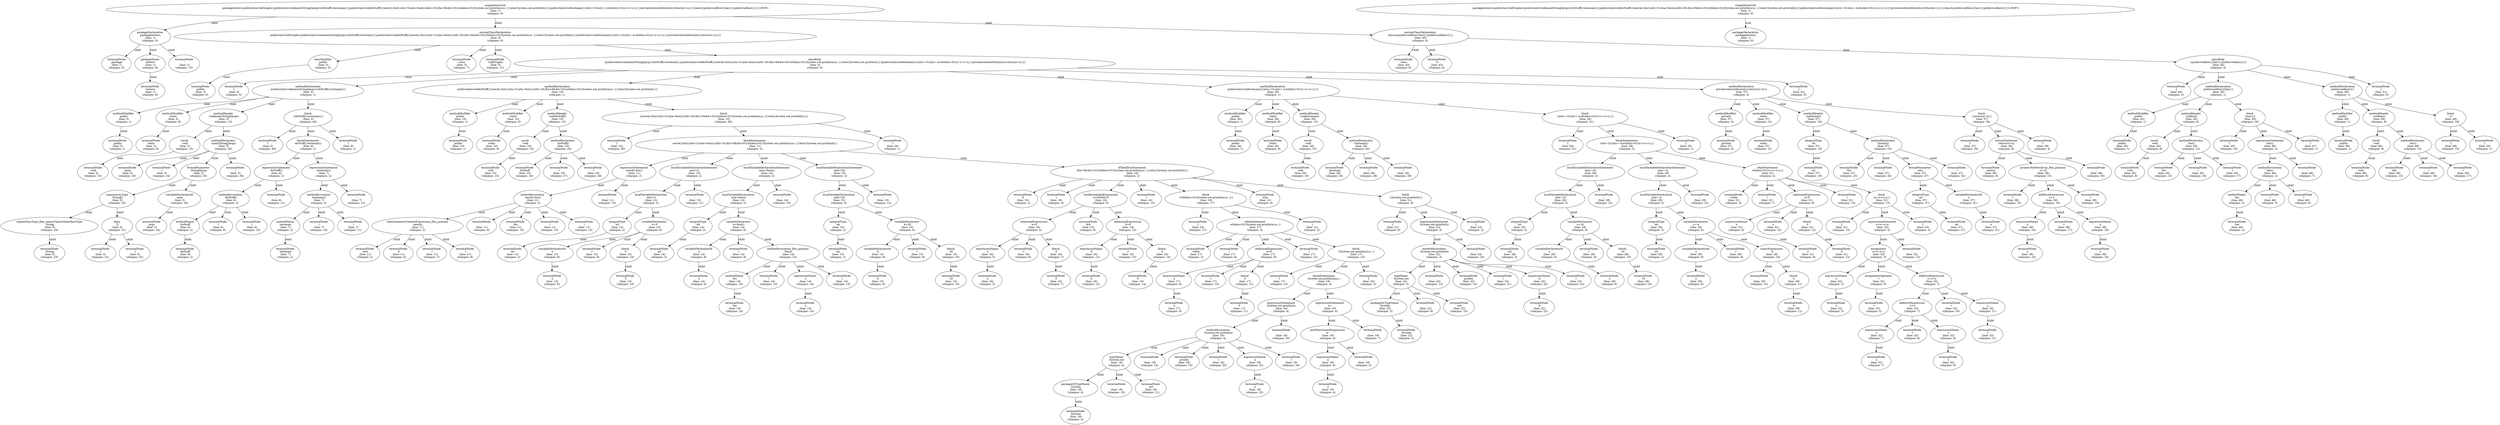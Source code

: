digraph G {
00[label="compilationUnit\n packagetesters;publicclassCallGraphs{publicstaticvoidmain(String[]args){doStuff();testmain();}publicstaticvoiddoStuff(){newA().foo();intx=5;inta=foo(x);intb=20;if(a>0&&b>0){while(a>0){System.out.println(a);a--;}}else{System.out.println(b);}}publicstaticvoidtestmain(){intx=10;inty=-4;while(x>0){x=x+x+y;}}privatestaticintfoo(intx){return(x+x);}}classA{publicvoidfoo(){bar();}publicvoidbar(){}}<EOF>\n (line: 1)\n (charpos: 0) "]
11[label="packageDeclaration\n packagetesters;\n (line: 1)\n (charpos: 0) "]
22[label="terminalNode\n package\n (line: 1)\n (charpos: 0) "]
23[label="packageName\n testers\n (line: 1)\n (charpos: 8) "]
34[label="terminalNode\n testers\n (line: 1)\n (charpos: 8) "]
25[label="terminalNode\n ;\n (line: 1)\n (charpos: 15) "]
16[label="normalClassDeclaration\n publicclassCallGraphs{publicstaticvoidmain(String[]args){doStuff();testmain();}publicstaticvoiddoStuff(){newA().foo();intx=5;inta=foo(x);intb=20;if(a>0&&b>0){while(a>0){System.out.println(a);a--;}}else{System.out.println(b);}}publicstaticvoidtestmain(){intx=10;inty=-4;while(x>0){x=x+x+y;}}privatestaticintfoo(intx){return(x+x);}}\n (line: 3)\n (charpos: 0) "]
27[label="classModifier\n public\n (line: 3)\n (charpos: 0) "]
38[label="terminalNode\n public\n (line: 3)\n (charpos: 0) "]
29[label="terminalNode\n class\n (line: 3)\n (charpos: 7) "]
210[label="terminalNode\n CallGraphs\n (line: 3)\n (charpos: 13) "]
211[label="classBody\n {publicstaticvoidmain(String[]args){doStuff();testmain();}publicstaticvoiddoStuff(){newA().foo();intx=5;inta=foo(x);intb=20;if(a>0&&b>0){while(a>0){System.out.println(a);a--;}}else{System.out.println(b);}}publicstaticvoidtestmain(){intx=10;inty=-4;while(x>0){x=x+x+y;}}privatestaticintfoo(intx){return(x+x);}}\n (line: 4)\n (charpos: 0) "]
312[label="terminalNode\n {\n (line: 4)\n (charpos: 0) "]
313[label="methodDeclaration\n publicstaticvoidmain(String[]args){doStuff();testmain();}\n (line: 5)\n (charpos: 1) "]
414[label="methodModifier\n public\n (line: 5)\n (charpos: 1) "]
515[label="terminalNode\n public\n (line: 5)\n (charpos: 1) "]
416[label="methodModifier\n static\n (line: 5)\n (charpos: 8) "]
517[label="terminalNode\n static\n (line: 5)\n (charpos: 8) "]
418[label="methodHeader\n voidmain(String[]args)\n (line: 5)\n (charpos: 15) "]
519[label="result\n void\n (line: 5)\n (charpos: 15) "]
620[label="terminalNode\n void\n (line: 5)\n (charpos: 15) "]
521[label="methodDeclarator\n main(String[]args)\n (line: 5)\n (charpos: 20) "]
622[label="terminalNode\n main\n (line: 5)\n (charpos: 20) "]
623[label="terminalNode\n (\n (line: 5)\n (charpos: 24) "]
624[label="formalParameter\n String[]args\n (line: 5)\n (charpos: 25) "]
725[label="unannArrayType\n String[]\n (line: 5)\n (charpos: 25) "]
826[label="unannClassType_lfno_unannClassOrInterfaceType\n String\n (line: 5)\n (charpos: 25) "]
927[label="terminalNode\n String\n (line: 5)\n (charpos: 25) "]
828[label="dims\n []\n (line: 5)\n (charpos: 31) "]
929[label="terminalNode\n [\n (line: 5)\n (charpos: 31) "]
930[label="terminalNode\n ]\n (line: 5)\n (charpos: 32) "]
731[label="variableDeclaratorId\n args\n (line: 5)\n (charpos: 34) "]
832[label="terminalNode\n args\n (line: 5)\n (charpos: 34) "]
633[label="terminalNode\n )\n (line: 5)\n (charpos: 38) "]
434[label="block\n {doStuff();testmain();}\n (line: 5)\n (charpos: 40) "]
535[label="terminalNode\n {\n (line: 5)\n (charpos: 40) "]
536[label="blockStatements\n doStuff();testmain();\n (line: 6)\n (charpos: 2) "]
637[label="expressionStatement\n doStuff();\n (line: 6)\n (charpos: 2) "]
738[label="methodInvocation\n doStuff()\n (line: 6)\n (charpos: 2) "]
839[label="methodName\n doStuff\n (line: 6)\n (charpos: 2) "]
940[label="terminalNode\n doStuff\n (line: 6)\n (charpos: 2) "]
841[label="terminalNode\n (\n (line: 6)\n (charpos: 9) "]
842[label="terminalNode\n )\n (line: 6)\n (charpos: 10) "]
743[label="terminalNode\n ;\n (line: 6)\n (charpos: 11) "]
644[label="expressionStatement\n testmain();\n (line: 7)\n (charpos: 2) "]
745[label="methodInvocation\n testmain()\n (line: 7)\n (charpos: 2) "]
846[label="methodName\n testmain\n (line: 7)\n (charpos: 2) "]
947[label="terminalNode\n testmain\n (line: 7)\n (charpos: 2) "]
848[label="terminalNode\n (\n (line: 7)\n (charpos: 10) "]
849[label="terminalNode\n )\n (line: 7)\n (charpos: 11) "]
750[label="terminalNode\n ;\n (line: 7)\n (charpos: 12) "]
551[label="terminalNode\n }\n (line: 8)\n (charpos: 1) "]
352[label="methodDeclaration\n publicstaticvoiddoStuff(){newA().foo();intx=5;inta=foo(x);intb=20;if(a>0&&b>0){while(a>0){System.out.println(a);a--;}}else{System.out.println(b);}}\n (line: 10)\n (charpos: 1) "]
453[label="methodModifier\n public\n (line: 10)\n (charpos: 1) "]
554[label="terminalNode\n public\n (line: 10)\n (charpos: 1) "]
455[label="methodModifier\n static\n (line: 10)\n (charpos: 8) "]
556[label="terminalNode\n static\n (line: 10)\n (charpos: 8) "]
457[label="methodHeader\n voiddoStuff()\n (line: 10)\n (charpos: 15) "]
558[label="result\n void\n (line: 10)\n (charpos: 15) "]
659[label="terminalNode\n void\n (line: 10)\n (charpos: 15) "]
560[label="methodDeclarator\n doStuff()\n (line: 10)\n (charpos: 20) "]
661[label="terminalNode\n doStuff\n (line: 10)\n (charpos: 20) "]
662[label="terminalNode\n (\n (line: 10)\n (charpos: 27) "]
663[label="terminalNode\n )\n (line: 10)\n (charpos: 28) "]
464[label="block\n {newA().foo();intx=5;inta=foo(x);intb=20;if(a>0&&b>0){while(a>0){System.out.println(a);a--;}}else{System.out.println(b);}}\n (line: 10)\n (charpos: 30) "]
565[label="terminalNode\n {\n (line: 10)\n (charpos: 30) "]
566[label="blockStatements\n newA().foo();intx=5;inta=foo(x);intb=20;if(a>0&&b>0){while(a>0){System.out.println(a);a--;}}else{System.out.println(b);}\n (line: 11)\n (charpos: 2) "]
667[label="expressionStatement\n newA().foo();\n (line: 11)\n (charpos: 2) "]
768[label="methodInvocation\n newA().foo()\n (line: 11)\n (charpos: 2) "]
869[label="classInstanceCreationExpression_lfno_primary\n newA()\n (line: 11)\n (charpos: 2) "]
970[label="terminalNode\n new\n (line: 11)\n (charpos: 2) "]
971[label="terminalNode\n A\n (line: 11)\n (charpos: 6) "]
972[label="terminalNode\n (\n (line: 11)\n (charpos: 7) "]
973[label="terminalNode\n )\n (line: 11)\n (charpos: 8) "]
874[label="terminalNode\n .\n (line: 11)\n (charpos: 9) "]
875[label="terminalNode\n foo\n (line: 11)\n (charpos: 10) "]
876[label="terminalNode\n (\n (line: 11)\n (charpos: 13) "]
877[label="terminalNode\n )\n (line: 11)\n (charpos: 14) "]
778[label="terminalNode\n ;\n (line: 11)\n (charpos: 15) "]
679[label="localVariableDeclarationStatement\n intx=5;\n (line: 13)\n (charpos: 2) "]
780[label="localVariableDeclaration\n intx=5\n (line: 13)\n (charpos: 2) "]
881[label="integralType\n int\n (line: 13)\n (charpos: 2) "]
982[label="terminalNode\n int\n (line: 13)\n (charpos: 2) "]
883[label="variableDeclarator\n x=5\n (line: 13)\n (charpos: 6) "]
984[label="variableDeclaratorId\n x\n (line: 13)\n (charpos: 6) "]
1085[label="terminalNode\n x\n (line: 13)\n (charpos: 6) "]
986[label="terminalNode\n =\n (line: 13)\n (charpos: 8) "]
987[label="literal\n 5\n (line: 13)\n (charpos: 10) "]
1088[label="terminalNode\n 5\n (line: 13)\n (charpos: 10) "]
789[label="terminalNode\n ;\n (line: 13)\n (charpos: 11) "]
690[label="localVariableDeclarationStatement\n inta=foo(x);\n (line: 14)\n (charpos: 2) "]
791[label="localVariableDeclaration\n inta=foo(x)\n (line: 14)\n (charpos: 2) "]
892[label="integralType\n int\n (line: 14)\n (charpos: 2) "]
993[label="terminalNode\n int\n (line: 14)\n (charpos: 2) "]
894[label="variableDeclarator\n a=foo(x)\n (line: 14)\n (charpos: 6) "]
995[label="variableDeclaratorId\n a\n (line: 14)\n (charpos: 6) "]
1096[label="terminalNode\n a\n (line: 14)\n (charpos: 6) "]
997[label="terminalNode\n =\n (line: 14)\n (charpos: 8) "]
998[label="methodInvocation_lfno_primary\n foo(x)\n (line: 14)\n (charpos: 10) "]
1099[label="methodName\n foo\n (line: 14)\n (charpos: 10) "]
11100[label="terminalNode\n foo\n (line: 14)\n (charpos: 10) "]
10101[label="terminalNode\n (\n (line: 14)\n (charpos: 13) "]
10102[label="expressionName\n x\n (line: 14)\n (charpos: 14) "]
11103[label="terminalNode\n x\n (line: 14)\n (charpos: 14) "]
10104[label="terminalNode\n )\n (line: 14)\n (charpos: 15) "]
7105[label="terminalNode\n ;\n (line: 14)\n (charpos: 16) "]
6106[label="localVariableDeclarationStatement\n intb=20;\n (line: 15)\n (charpos: 2) "]
7107[label="localVariableDeclaration\n intb=20\n (line: 15)\n (charpos: 2) "]
8108[label="integralType\n int\n (line: 15)\n (charpos: 2) "]
9109[label="terminalNode\n int\n (line: 15)\n (charpos: 2) "]
8110[label="variableDeclarator\n b=20\n (line: 15)\n (charpos: 6) "]
9111[label="variableDeclaratorId\n b\n (line: 15)\n (charpos: 6) "]
10112[label="terminalNode\n b\n (line: 15)\n (charpos: 6) "]
9113[label="terminalNode\n =\n (line: 15)\n (charpos: 8) "]
9114[label="literal\n 20\n (line: 15)\n (charpos: 10) "]
10115[label="terminalNode\n 20\n (line: 15)\n (charpos: 10) "]
7116[label="terminalNode\n ;\n (line: 15)\n (charpos: 12) "]
6117[label="ifThenElseStatement\n if(a>0&&b>0){while(a>0){System.out.println(a);a--;}}else{System.out.println(b);}\n (line: 16)\n (charpos: 2) "]
7118[label="terminalNode\n if\n (line: 16)\n (charpos: 2) "]
7119[label="terminalNode\n (\n (line: 16)\n (charpos: 4) "]
7120[label="conditionalAndExpression\n a>0&&b>0\n (line: 16)\n (charpos: 5) "]
8121[label="relationalExpression\n a>0\n (line: 16)\n (charpos: 5) "]
9122[label="expressionName\n a\n (line: 16)\n (charpos: 5) "]
10123[label="terminalNode\n a\n (line: 16)\n (charpos: 5) "]
9124[label="terminalNode\n >\n (line: 16)\n (charpos: 6) "]
9125[label="literal\n 0\n (line: 16)\n (charpos: 7) "]
10126[label="terminalNode\n 0\n (line: 16)\n (charpos: 7) "]
8127[label="terminalNode\n &&\n (line: 16)\n (charpos: 9) "]
8128[label="relationalExpression\n b>0\n (line: 16)\n (charpos: 12) "]
9129[label="expressionName\n b\n (line: 16)\n (charpos: 12) "]
10130[label="terminalNode\n b\n (line: 16)\n (charpos: 12) "]
9131[label="terminalNode\n >\n (line: 16)\n (charpos: 13) "]
9132[label="literal\n 0\n (line: 16)\n (charpos: 14) "]
10133[label="terminalNode\n 0\n (line: 16)\n (charpos: 14) "]
7134[label="terminalNode\n )\n (line: 16)\n (charpos: 15) "]
7135[label="block\n {while(a>0){System.out.println(a);a--;}}\n (line: 16)\n (charpos: 17) "]
8136[label="terminalNode\n {\n (line: 16)\n (charpos: 17) "]
8137[label="whileStatement\n while(a>0){System.out.println(a);a--;}\n (line: 17)\n (charpos: 3) "]
9138[label="terminalNode\n while\n (line: 17)\n (charpos: 3) "]
9139[label="terminalNode\n (\n (line: 17)\n (charpos: 8) "]
9140[label="relationalExpression\n a>0\n (line: 17)\n (charpos: 9) "]
10141[label="expressionName\n a\n (line: 17)\n (charpos: 9) "]
11142[label="terminalNode\n a\n (line: 17)\n (charpos: 9) "]
10143[label="terminalNode\n >\n (line: 17)\n (charpos: 10) "]
10144[label="literal\n 0\n (line: 17)\n (charpos: 11) "]
11145[label="terminalNode\n 0\n (line: 17)\n (charpos: 11) "]
9146[label="terminalNode\n )\n (line: 17)\n (charpos: 12) "]
9147[label="block\n {System.out.println(a);a--;}\n (line: 17)\n (charpos: 13) "]
10148[label="terminalNode\n {\n (line: 17)\n (charpos: 13) "]
10149[label="blockStatements\n System.out.println(a);a--;\n (line: 18)\n (charpos: 4) "]
11150[label="expressionStatement\n System.out.println(a);\n (line: 18)\n (charpos: 4) "]
12151[label="methodInvocation\n System.out.println(a)\n (line: 18)\n (charpos: 4) "]
13152[label="typeName\n System.out\n (line: 18)\n (charpos: 4) "]
14153[label="packageOrTypeName\n System\n (line: 18)\n (charpos: 4) "]
15154[label="terminalNode\n System\n (line: 18)\n (charpos: 4) "]
14155[label="terminalNode\n .\n (line: 18)\n (charpos: 10) "]
14156[label="terminalNode\n out\n (line: 18)\n (charpos: 11) "]
13157[label="terminalNode\n .\n (line: 18)\n (charpos: 14) "]
13158[label="terminalNode\n println\n (line: 18)\n (charpos: 15) "]
13159[label="terminalNode\n (\n (line: 18)\n (charpos: 22) "]
13160[label="expressionName\n a\n (line: 18)\n (charpos: 23) "]
14161[label="terminalNode\n a\n (line: 18)\n (charpos: 23) "]
13162[label="terminalNode\n )\n (line: 18)\n (charpos: 24) "]
12163[label="terminalNode\n ;\n (line: 18)\n (charpos: 25) "]
11164[label="expressionStatement\n a--;\n (line: 19)\n (charpos: 4) "]
12165[label="postDecrementExpression\n a--\n (line: 19)\n (charpos: 4) "]
13166[label="expressionName\n a\n (line: 19)\n (charpos: 4) "]
14167[label="terminalNode\n a\n (line: 19)\n (charpos: 4) "]
13168[label="terminalNode\n --\n (line: 19)\n (charpos: 5) "]
12169[label="terminalNode\n ;\n (line: 19)\n (charpos: 7) "]
10170[label="terminalNode\n }\n (line: 20)\n (charpos: 3) "]
8171[label="terminalNode\n }\n (line: 21)\n (charpos: 2) "]
7172[label="terminalNode\n else\n (line: 21)\n (charpos: 4) "]
7173[label="block\n {System.out.println(b);}\n (line: 21)\n (charpos: 9) "]
8174[label="terminalNode\n {\n (line: 21)\n (charpos: 9) "]
8175[label="expressionStatement\n System.out.println(b);\n (line: 22)\n (charpos: 3) "]
9176[label="methodInvocation\n System.out.println(b)\n (line: 22)\n (charpos: 3) "]
10177[label="typeName\n System.out\n (line: 22)\n (charpos: 3) "]
11178[label="packageOrTypeName\n System\n (line: 22)\n (charpos: 3) "]
12179[label="terminalNode\n System\n (line: 22)\n (charpos: 3) "]
11180[label="terminalNode\n .\n (line: 22)\n (charpos: 9) "]
11181[label="terminalNode\n out\n (line: 22)\n (charpos: 10) "]
10182[label="terminalNode\n .\n (line: 22)\n (charpos: 13) "]
10183[label="terminalNode\n println\n (line: 22)\n (charpos: 14) "]
10184[label="terminalNode\n (\n (line: 22)\n (charpos: 21) "]
10185[label="expressionName\n b\n (line: 22)\n (charpos: 22) "]
11186[label="terminalNode\n b\n (line: 22)\n (charpos: 22) "]
10187[label="terminalNode\n )\n (line: 22)\n (charpos: 23) "]
9188[label="terminalNode\n ;\n (line: 22)\n (charpos: 24) "]
8189[label="terminalNode\n }\n (line: 23)\n (charpos: 2) "]
5190[label="terminalNode\n }\n (line: 24)\n (charpos: 1) "]
3191[label="methodDeclaration\n publicstaticvoidtestmain(){intx=10;inty=-4;while(x>0){x=x+x+y;}}\n (line: 26)\n (charpos: 1) "]
4192[label="methodModifier\n public\n (line: 26)\n (charpos: 1) "]
5193[label="terminalNode\n public\n (line: 26)\n (charpos: 1) "]
4194[label="methodModifier\n static\n (line: 26)\n (charpos: 8) "]
5195[label="terminalNode\n static\n (line: 26)\n (charpos: 8) "]
4196[label="methodHeader\n voidtestmain()\n (line: 26)\n (charpos: 15) "]
5197[label="result\n void\n (line: 26)\n (charpos: 15) "]
6198[label="terminalNode\n void\n (line: 26)\n (charpos: 15) "]
5199[label="methodDeclarator\n testmain()\n (line: 26)\n (charpos: 20) "]
6200[label="terminalNode\n testmain\n (line: 26)\n (charpos: 20) "]
6201[label="terminalNode\n (\n (line: 26)\n (charpos: 28) "]
6202[label="terminalNode\n )\n (line: 26)\n (charpos: 29) "]
4203[label="block\n {intx=10;inty=-4;while(x>0){x=x+x+y;}}\n (line: 26)\n (charpos: 31) "]
5204[label="terminalNode\n {\n (line: 26)\n (charpos: 31) "]
5205[label="blockStatements\n intx=10;inty=-4;while(x>0){x=x+x+y;}\n (line: 28)\n (charpos: 2) "]
6206[label="localVariableDeclarationStatement\n intx=10;\n (line: 28)\n (charpos: 2) "]
7207[label="localVariableDeclaration\n intx=10\n (line: 28)\n (charpos: 2) "]
8208[label="integralType\n int\n (line: 28)\n (charpos: 2) "]
9209[label="terminalNode\n int\n (line: 28)\n (charpos: 2) "]
8210[label="variableDeclarator\n x=10\n (line: 28)\n (charpos: 6) "]
9211[label="variableDeclaratorId\n x\n (line: 28)\n (charpos: 6) "]
10212[label="terminalNode\n x\n (line: 28)\n (charpos: 6) "]
9213[label="terminalNode\n =\n (line: 28)\n (charpos: 8) "]
9214[label="literal\n 10\n (line: 28)\n (charpos: 10) "]
10215[label="terminalNode\n 10\n (line: 28)\n (charpos: 10) "]
7216[label="terminalNode\n ;\n (line: 28)\n (charpos: 12) "]
6217[label="localVariableDeclarationStatement\n inty=-4;\n (line: 29)\n (charpos: 2) "]
7218[label="localVariableDeclaration\n inty=-4\n (line: 29)\n (charpos: 2) "]
8219[label="integralType\n int\n (line: 29)\n (charpos: 2) "]
9220[label="terminalNode\n int\n (line: 29)\n (charpos: 2) "]
8221[label="variableDeclarator\n y=-4\n (line: 29)\n (charpos: 6) "]
9222[label="variableDeclaratorId\n y\n (line: 29)\n (charpos: 6) "]
10223[label="terminalNode\n y\n (line: 29)\n (charpos: 6) "]
9224[label="terminalNode\n =\n (line: 29)\n (charpos: 8) "]
9225[label="unaryExpression\n -4\n (line: 29)\n (charpos: 10) "]
10226[label="terminalNode\n -\n (line: 29)\n (charpos: 10) "]
10227[label="literal\n 4\n (line: 29)\n (charpos: 11) "]
11228[label="terminalNode\n 4\n (line: 29)\n (charpos: 11) "]
7229[label="terminalNode\n ;\n (line: 29)\n (charpos: 12) "]
6230[label="whileStatement\n while(x>0){x=x+x+y;}\n (line: 31)\n (charpos: 2) "]
7231[label="terminalNode\n while\n (line: 31)\n (charpos: 2) "]
7232[label="terminalNode\n (\n (line: 31)\n (charpos: 7) "]
7233[label="relationalExpression\n x>0\n (line: 31)\n (charpos: 8) "]
8234[label="expressionName\n x\n (line: 31)\n (charpos: 8) "]
9235[label="terminalNode\n x\n (line: 31)\n (charpos: 8) "]
8236[label="terminalNode\n >\n (line: 31)\n (charpos: 10) "]
8237[label="literal\n 0\n (line: 31)\n (charpos: 12) "]
9238[label="terminalNode\n 0\n (line: 31)\n (charpos: 12) "]
7239[label="terminalNode\n )\n (line: 31)\n (charpos: 13) "]
7240[label="block\n {x=x+x+y;}\n (line: 31)\n (charpos: 15) "]
8241[label="terminalNode\n {\n (line: 31)\n (charpos: 15) "]
8242[label="expressionStatement\n x=x+x+y;\n (line: 32)\n (charpos: 3) "]
9243[label="assignment\n x=x+x+y\n (line: 32)\n (charpos: 3) "]
10244[label="expressionName\n x\n (line: 32)\n (charpos: 3) "]
11245[label="terminalNode\n x\n (line: 32)\n (charpos: 3) "]
10246[label="assignmentOperator\n =\n (line: 32)\n (charpos: 5) "]
11247[label="terminalNode\n =\n (line: 32)\n (charpos: 5) "]
10248[label="additiveExpression\n x+x+y\n (line: 32)\n (charpos: 7) "]
11249[label="additiveExpression\n x+x\n (line: 32)\n (charpos: 7) "]
12250[label="expressionName\n x\n (line: 32)\n (charpos: 7) "]
13251[label="terminalNode\n x\n (line: 32)\n (charpos: 7) "]
12252[label="terminalNode\n +\n (line: 32)\n (charpos: 8) "]
12253[label="expressionName\n x\n (line: 32)\n (charpos: 9) "]
13254[label="terminalNode\n x\n (line: 32)\n (charpos: 9) "]
11255[label="terminalNode\n +\n (line: 32)\n (charpos: 10) "]
11256[label="expressionName\n y\n (line: 32)\n (charpos: 11) "]
12257[label="terminalNode\n y\n (line: 32)\n (charpos: 11) "]
9258[label="terminalNode\n ;\n (line: 32)\n (charpos: 12) "]
8259[label="terminalNode\n }\n (line: 33)\n (charpos: 2) "]
5260[label="terminalNode\n }\n (line: 35)\n (charpos: 1) "]
3261[label="methodDeclaration\n privatestaticintfoo(intx){return(x+x);}\n (line: 37)\n (charpos: 4) "]
4262[label="methodModifier\n private\n (line: 37)\n (charpos: 4) "]
5263[label="terminalNode\n private\n (line: 37)\n (charpos: 4) "]
4264[label="methodModifier\n static\n (line: 37)\n (charpos: 12) "]
5265[label="terminalNode\n static\n (line: 37)\n (charpos: 12) "]
4266[label="methodHeader\n intfoo(intx)\n (line: 37)\n (charpos: 19) "]
5267[label="integralType\n int\n (line: 37)\n (charpos: 19) "]
6268[label="terminalNode\n int\n (line: 37)\n (charpos: 19) "]
5269[label="methodDeclarator\n foo(intx)\n (line: 37)\n (charpos: 23) "]
6270[label="terminalNode\n foo\n (line: 37)\n (charpos: 23) "]
6271[label="terminalNode\n (\n (line: 37)\n (charpos: 26) "]
6272[label="formalParameter\n intx\n (line: 37)\n (charpos: 27) "]
7273[label="integralType\n int\n (line: 37)\n (charpos: 27) "]
8274[label="terminalNode\n int\n (line: 37)\n (charpos: 27) "]
7275[label="variableDeclaratorId\n x\n (line: 37)\n (charpos: 31) "]
8276[label="terminalNode\n x\n (line: 37)\n (charpos: 31) "]
6277[label="terminalNode\n )\n (line: 37)\n (charpos: 32) "]
4278[label="block\n {return(x+x);}\n (line: 37)\n (charpos: 34) "]
5279[label="terminalNode\n {\n (line: 37)\n (charpos: 34) "]
5280[label="returnStatement\n return(x+x);\n (line: 38)\n (charpos: 8) "]
6281[label="terminalNode\n return\n (line: 38)\n (charpos: 8) "]
6282[label="primaryNoNewArray_lfno_primary\n (x+x)\n (line: 38)\n (charpos: 15) "]
7283[label="terminalNode\n (\n (line: 38)\n (charpos: 15) "]
7284[label="additiveExpression\n x+x\n (line: 38)\n (charpos: 16) "]
8285[label="expressionName\n x\n (line: 38)\n (charpos: 16) "]
9286[label="terminalNode\n x\n (line: 38)\n (charpos: 16) "]
8287[label="terminalNode\n +\n (line: 38)\n (charpos: 17) "]
8288[label="expressionName\n x\n (line: 38)\n (charpos: 18) "]
9289[label="terminalNode\n x\n (line: 38)\n (charpos: 18) "]
7290[label="terminalNode\n )\n (line: 38)\n (charpos: 19) "]
6291[label="terminalNode\n ;\n (line: 38)\n (charpos: 20) "]
5292[label="terminalNode\n }\n (line: 39)\n (charpos: 4) "]
3293[label="terminalNode\n }\n (line: 41)\n (charpos: 0) "]
1294[label="normalClassDeclaration\n classA{publicvoidfoo(){bar();}publicvoidbar(){}}\n (line: 43)\n (charpos: 0) "]
2295[label="terminalNode\n class\n (line: 43)\n (charpos: 0) "]
2296[label="terminalNode\n A\n (line: 43)\n (charpos: 6) "]
2297[label="classBody\n {publicvoidfoo(){bar();}publicvoidbar(){}}\n (line: 44)\n (charpos: 0) "]
3298[label="terminalNode\n {\n (line: 44)\n (charpos: 0) "]
3299[label="methodDeclaration\n publicvoidfoo(){bar();}\n (line: 45)\n (charpos: 1) "]
4300[label="methodModifier\n public\n (line: 45)\n (charpos: 1) "]
5301[label="terminalNode\n public\n (line: 45)\n (charpos: 1) "]
4302[label="methodHeader\n voidfoo()\n (line: 45)\n (charpos: 8) "]
5303[label="result\n void\n (line: 45)\n (charpos: 8) "]
6304[label="terminalNode\n void\n (line: 45)\n (charpos: 8) "]
5305[label="methodDeclarator\n foo()\n (line: 45)\n (charpos: 13) "]
6306[label="terminalNode\n foo\n (line: 45)\n (charpos: 13) "]
6307[label="terminalNode\n (\n (line: 45)\n (charpos: 16) "]
6308[label="terminalNode\n )\n (line: 45)\n (charpos: 17) "]
4309[label="block\n {bar();}\n (line: 45)\n (charpos: 19) "]
5310[label="terminalNode\n {\n (line: 45)\n (charpos: 19) "]
5311[label="expressionStatement\n bar();\n (line: 46)\n (charpos: 2) "]
6312[label="methodInvocation\n bar()\n (line: 46)\n (charpos: 2) "]
7313[label="methodName\n bar\n (line: 46)\n (charpos: 2) "]
8314[label="terminalNode\n bar\n (line: 46)\n (charpos: 2) "]
7315[label="terminalNode\n (\n (line: 46)\n (charpos: 5) "]
7316[label="terminalNode\n )\n (line: 46)\n (charpos: 6) "]
6317[label="terminalNode\n ;\n (line: 46)\n (charpos: 7) "]
5318[label="terminalNode\n }\n (line: 47)\n (charpos: 1) "]
3319[label="methodDeclaration\n publicvoidbar(){}\n (line: 49)\n (charpos: 1) "]
4320[label="methodModifier\n public\n (line: 49)\n (charpos: 1) "]
5321[label="terminalNode\n public\n (line: 49)\n (charpos: 1) "]
4322[label="methodHeader\n voidbar()\n (line: 49)\n (charpos: 8) "]
5323[label="result\n void\n (line: 49)\n (charpos: 8) "]
6324[label="terminalNode\n void\n (line: 49)\n (charpos: 8) "]
5325[label="methodDeclarator\n bar()\n (line: 49)\n (charpos: 13) "]
6326[label="terminalNode\n bar\n (line: 49)\n (charpos: 13) "]
6327[label="terminalNode\n (\n (line: 49)\n (charpos: 16) "]
6328[label="terminalNode\n )\n (line: 49)\n (charpos: 17) "]
4329[label="block\n {}\n (line: 49)\n (charpos: 19) "]
5330[label="terminalNode\n {\n (line: 49)\n (charpos: 19) "]
5331[label="terminalNode\n }\n (line: 50)\n (charpos: 1) "]
3332[label="terminalNode\n }\n (line: 51)\n (charpos: 0) "]
00->11 [label="child"]
11->22 [label="child"]
11->23 [label="child"]
23->34 [label="child"]
11->25 [label="child"]
00->16 [label="child"]
16->27 [label="child"]
27->38 [label="child"]
16->29 [label="child"]
16->210 [label="child"]
16->211 [label="child"]
211->312 [label="child"]
211->313 [label="child"]
313->414 [label="child"]
414->515 [label="child"]
313->416 [label="child"]
416->517 [label="child"]
313->418 [label="child"]
418->519 [label="child"]
519->620 [label="child"]
418->521 [label="child"]
521->622 [label="child"]
521->623 [label="child"]
521->624 [label="child"]
624->725 [label="child"]
725->826 [label="child"]
826->927 [label="child"]
725->828 [label="child"]
828->929 [label="child"]
828->930 [label="child"]
624->731 [label="child"]
731->832 [label="child"]
521->633 [label="child"]
313->434 [label="child"]
434->535 [label="child"]
434->536 [label="child"]
536->637 [label="child"]
637->738 [label="child"]
738->839 [label="child"]
839->940 [label="child"]
738->841 [label="child"]
738->842 [label="child"]
637->743 [label="child"]
536->644 [label="child"]
644->745 [label="child"]
745->846 [label="child"]
846->947 [label="child"]
745->848 [label="child"]
745->849 [label="child"]
644->750 [label="child"]
434->551 [label="child"]
211->352 [label="child"]
352->453 [label="child"]
453->554 [label="child"]
352->455 [label="child"]
455->556 [label="child"]
352->457 [label="child"]
457->558 [label="child"]
558->659 [label="child"]
457->560 [label="child"]
560->661 [label="child"]
560->662 [label="child"]
560->663 [label="child"]
352->464 [label="child"]
464->565 [label="child"]
464->566 [label="child"]
566->667 [label="child"]
667->768 [label="child"]
768->869 [label="child"]
869->970 [label="child"]
869->971 [label="child"]
869->972 [label="child"]
869->973 [label="child"]
768->874 [label="child"]
768->875 [label="child"]
768->876 [label="child"]
768->877 [label="child"]
667->778 [label="child"]
566->679 [label="child"]
679->780 [label="child"]
780->881 [label="child"]
881->982 [label="child"]
780->883 [label="child"]
883->984 [label="child"]
984->1085 [label="child"]
883->986 [label="child"]
883->987 [label="child"]
987->1088 [label="child"]
679->789 [label="child"]
566->690 [label="child"]
690->791 [label="child"]
791->892 [label="child"]
892->993 [label="child"]
791->894 [label="child"]
894->995 [label="child"]
995->1096 [label="child"]
894->997 [label="child"]
894->998 [label="child"]
998->1099 [label="child"]
1099->11100 [label="child"]
998->10101 [label="child"]
998->10102 [label="child"]
10102->11103 [label="child"]
998->10104 [label="child"]
690->7105 [label="child"]
566->6106 [label="child"]
6106->7107 [label="child"]
7107->8108 [label="child"]
8108->9109 [label="child"]
7107->8110 [label="child"]
8110->9111 [label="child"]
9111->10112 [label="child"]
8110->9113 [label="child"]
8110->9114 [label="child"]
9114->10115 [label="child"]
6106->7116 [label="child"]
566->6117 [label="child"]
6117->7118 [label="child"]
6117->7119 [label="child"]
6117->7120 [label="child"]
7120->8121 [label="child"]
8121->9122 [label="child"]
9122->10123 [label="child"]
8121->9124 [label="child"]
8121->9125 [label="child"]
9125->10126 [label="child"]
7120->8127 [label="child"]
7120->8128 [label="child"]
8128->9129 [label="child"]
9129->10130 [label="child"]
8128->9131 [label="child"]
8128->9132 [label="child"]
9132->10133 [label="child"]
6117->7134 [label="child"]
6117->7135 [label="child"]
7135->8136 [label="child"]
7135->8137 [label="child"]
8137->9138 [label="child"]
8137->9139 [label="child"]
8137->9140 [label="child"]
9140->10141 [label="child"]
10141->11142 [label="child"]
9140->10143 [label="child"]
9140->10144 [label="child"]
10144->11145 [label="child"]
8137->9146 [label="child"]
8137->9147 [label="child"]
9147->10148 [label="child"]
9147->10149 [label="child"]
10149->11150 [label="child"]
11150->12151 [label="child"]
12151->13152 [label="child"]
13152->14153 [label="child"]
14153->15154 [label="child"]
13152->14155 [label="child"]
13152->14156 [label="child"]
12151->13157 [label="child"]
12151->13158 [label="child"]
12151->13159 [label="child"]
12151->13160 [label="child"]
13160->14161 [label="child"]
12151->13162 [label="child"]
11150->12163 [label="child"]
10149->11164 [label="child"]
11164->12165 [label="child"]
12165->13166 [label="child"]
13166->14167 [label="child"]
12165->13168 [label="child"]
11164->12169 [label="child"]
9147->10170 [label="child"]
7135->8171 [label="child"]
6117->7172 [label="child"]
6117->7173 [label="child"]
7173->8174 [label="child"]
7173->8175 [label="child"]
8175->9176 [label="child"]
9176->10177 [label="child"]
10177->11178 [label="child"]
11178->12179 [label="child"]
10177->11180 [label="child"]
10177->11181 [label="child"]
9176->10182 [label="child"]
9176->10183 [label="child"]
9176->10184 [label="child"]
9176->10185 [label="child"]
10185->11186 [label="child"]
9176->10187 [label="child"]
8175->9188 [label="child"]
7173->8189 [label="child"]
464->5190 [label="child"]
211->3191 [label="child"]
3191->4192 [label="child"]
4192->5193 [label="child"]
3191->4194 [label="child"]
4194->5195 [label="child"]
3191->4196 [label="child"]
4196->5197 [label="child"]
5197->6198 [label="child"]
4196->5199 [label="child"]
5199->6200 [label="child"]
5199->6201 [label="child"]
5199->6202 [label="child"]
3191->4203 [label="child"]
4203->5204 [label="child"]
4203->5205 [label="child"]
5205->6206 [label="child"]
6206->7207 [label="child"]
7207->8208 [label="child"]
8208->9209 [label="child"]
7207->8210 [label="child"]
8210->9211 [label="child"]
9211->10212 [label="child"]
8210->9213 [label="child"]
8210->9214 [label="child"]
9214->10215 [label="child"]
6206->7216 [label="child"]
5205->6217 [label="child"]
6217->7218 [label="child"]
7218->8219 [label="child"]
8219->9220 [label="child"]
7218->8221 [label="child"]
8221->9222 [label="child"]
9222->10223 [label="child"]
8221->9224 [label="child"]
8221->9225 [label="child"]
9225->10226 [label="child"]
9225->10227 [label="child"]
10227->11228 [label="child"]
6217->7229 [label="child"]
5205->6230 [label="child"]
6230->7231 [label="child"]
6230->7232 [label="child"]
6230->7233 [label="child"]
7233->8234 [label="child"]
8234->9235 [label="child"]
7233->8236 [label="child"]
7233->8237 [label="child"]
8237->9238 [label="child"]
6230->7239 [label="child"]
6230->7240 [label="child"]
7240->8241 [label="child"]
7240->8242 [label="child"]
8242->9243 [label="child"]
9243->10244 [label="child"]
10244->11245 [label="child"]
9243->10246 [label="child"]
10246->11247 [label="child"]
9243->10248 [label="child"]
10248->11249 [label="child"]
11249->12250 [label="child"]
12250->13251 [label="child"]
11249->12252 [label="child"]
11249->12253 [label="child"]
12253->13254 [label="child"]
10248->11255 [label="child"]
10248->11256 [label="child"]
11256->12257 [label="child"]
8242->9258 [label="child"]
7240->8259 [label="child"]
4203->5260 [label="child"]
211->3261 [label="child"]
3261->4262 [label="child"]
4262->5263 [label="child"]
3261->4264 [label="child"]
4264->5265 [label="child"]
3261->4266 [label="child"]
4266->5267 [label="child"]
5267->6268 [label="child"]
4266->5269 [label="child"]
5269->6270 [label="child"]
5269->6271 [label="child"]
5269->6272 [label="child"]
6272->7273 [label="child"]
7273->8274 [label="child"]
6272->7275 [label="child"]
7275->8276 [label="child"]
5269->6277 [label="child"]
3261->4278 [label="child"]
4278->5279 [label="child"]
4278->5280 [label="child"]
5280->6281 [label="child"]
5280->6282 [label="child"]
6282->7283 [label="child"]
6282->7284 [label="child"]
7284->8285 [label="child"]
8285->9286 [label="child"]
7284->8287 [label="child"]
7284->8288 [label="child"]
8288->9289 [label="child"]
6282->7290 [label="child"]
5280->6291 [label="child"]
4278->5292 [label="child"]
211->3293 [label="child"]
00->1294 [label="child"]
1294->2295 [label="child"]
1294->2296 [label="child"]
1294->2297 [label="child"]
2297->3298 [label="child"]
2297->3299 [label="child"]
3299->4300 [label="child"]
4300->5301 [label="child"]
3299->4302 [label="child"]
4302->5303 [label="child"]
5303->6304 [label="child"]
4302->5305 [label="child"]
5305->6306 [label="child"]
5305->6307 [label="child"]
5305->6308 [label="child"]
3299->4309 [label="child"]
4309->5310 [label="child"]
4309->5311 [label="child"]
5311->6312 [label="child"]
6312->7313 [label="child"]
7313->8314 [label="child"]
6312->7315 [label="child"]
6312->7316 [label="child"]
5311->6317 [label="child"]
4309->5318 [label="child"]
2297->3319 [label="child"]
3319->4320 [label="child"]
4320->5321 [label="child"]
3319->4322 [label="child"]
4322->5323 [label="child"]
5323->6324 [label="child"]
4322->5325 [label="child"]
5325->6326 [label="child"]
5325->6327 [label="child"]
5325->6328 [label="child"]
3319->4329 [label="child"]
4329->5330 [label="child"]
4329->5331 [label="child"]
2297->3332 [label="child"]
9900[label="compilationUnit\n packagetesters;publicclassCallGraphs{publicstaticvoidmain(String[]args){doStuff();testmain();}publicstaticvoiddoStuff(){newA().foo();intx=5;inta=foo(x);intb=20;if(a>0&&b>0){while(a>0){System.out.println(a);a--;}}else{System.out.println(b);}}publicstaticvoidtestmain(){intx=10;inty=-4;while(x>0){x=x+x+y;}}privatestaticintfoo(intx){return(x+x);}}classA{publicvoidfoo(){bar();}publicvoidbar(){}}<EOF>\n (line: 1)\n (charpos: 0) "]
9911[label="packageDeclaration\n packagetesters;\n (line: 1)\n (charpos: 0) "]
9900->9911 [label="trial"]
}
